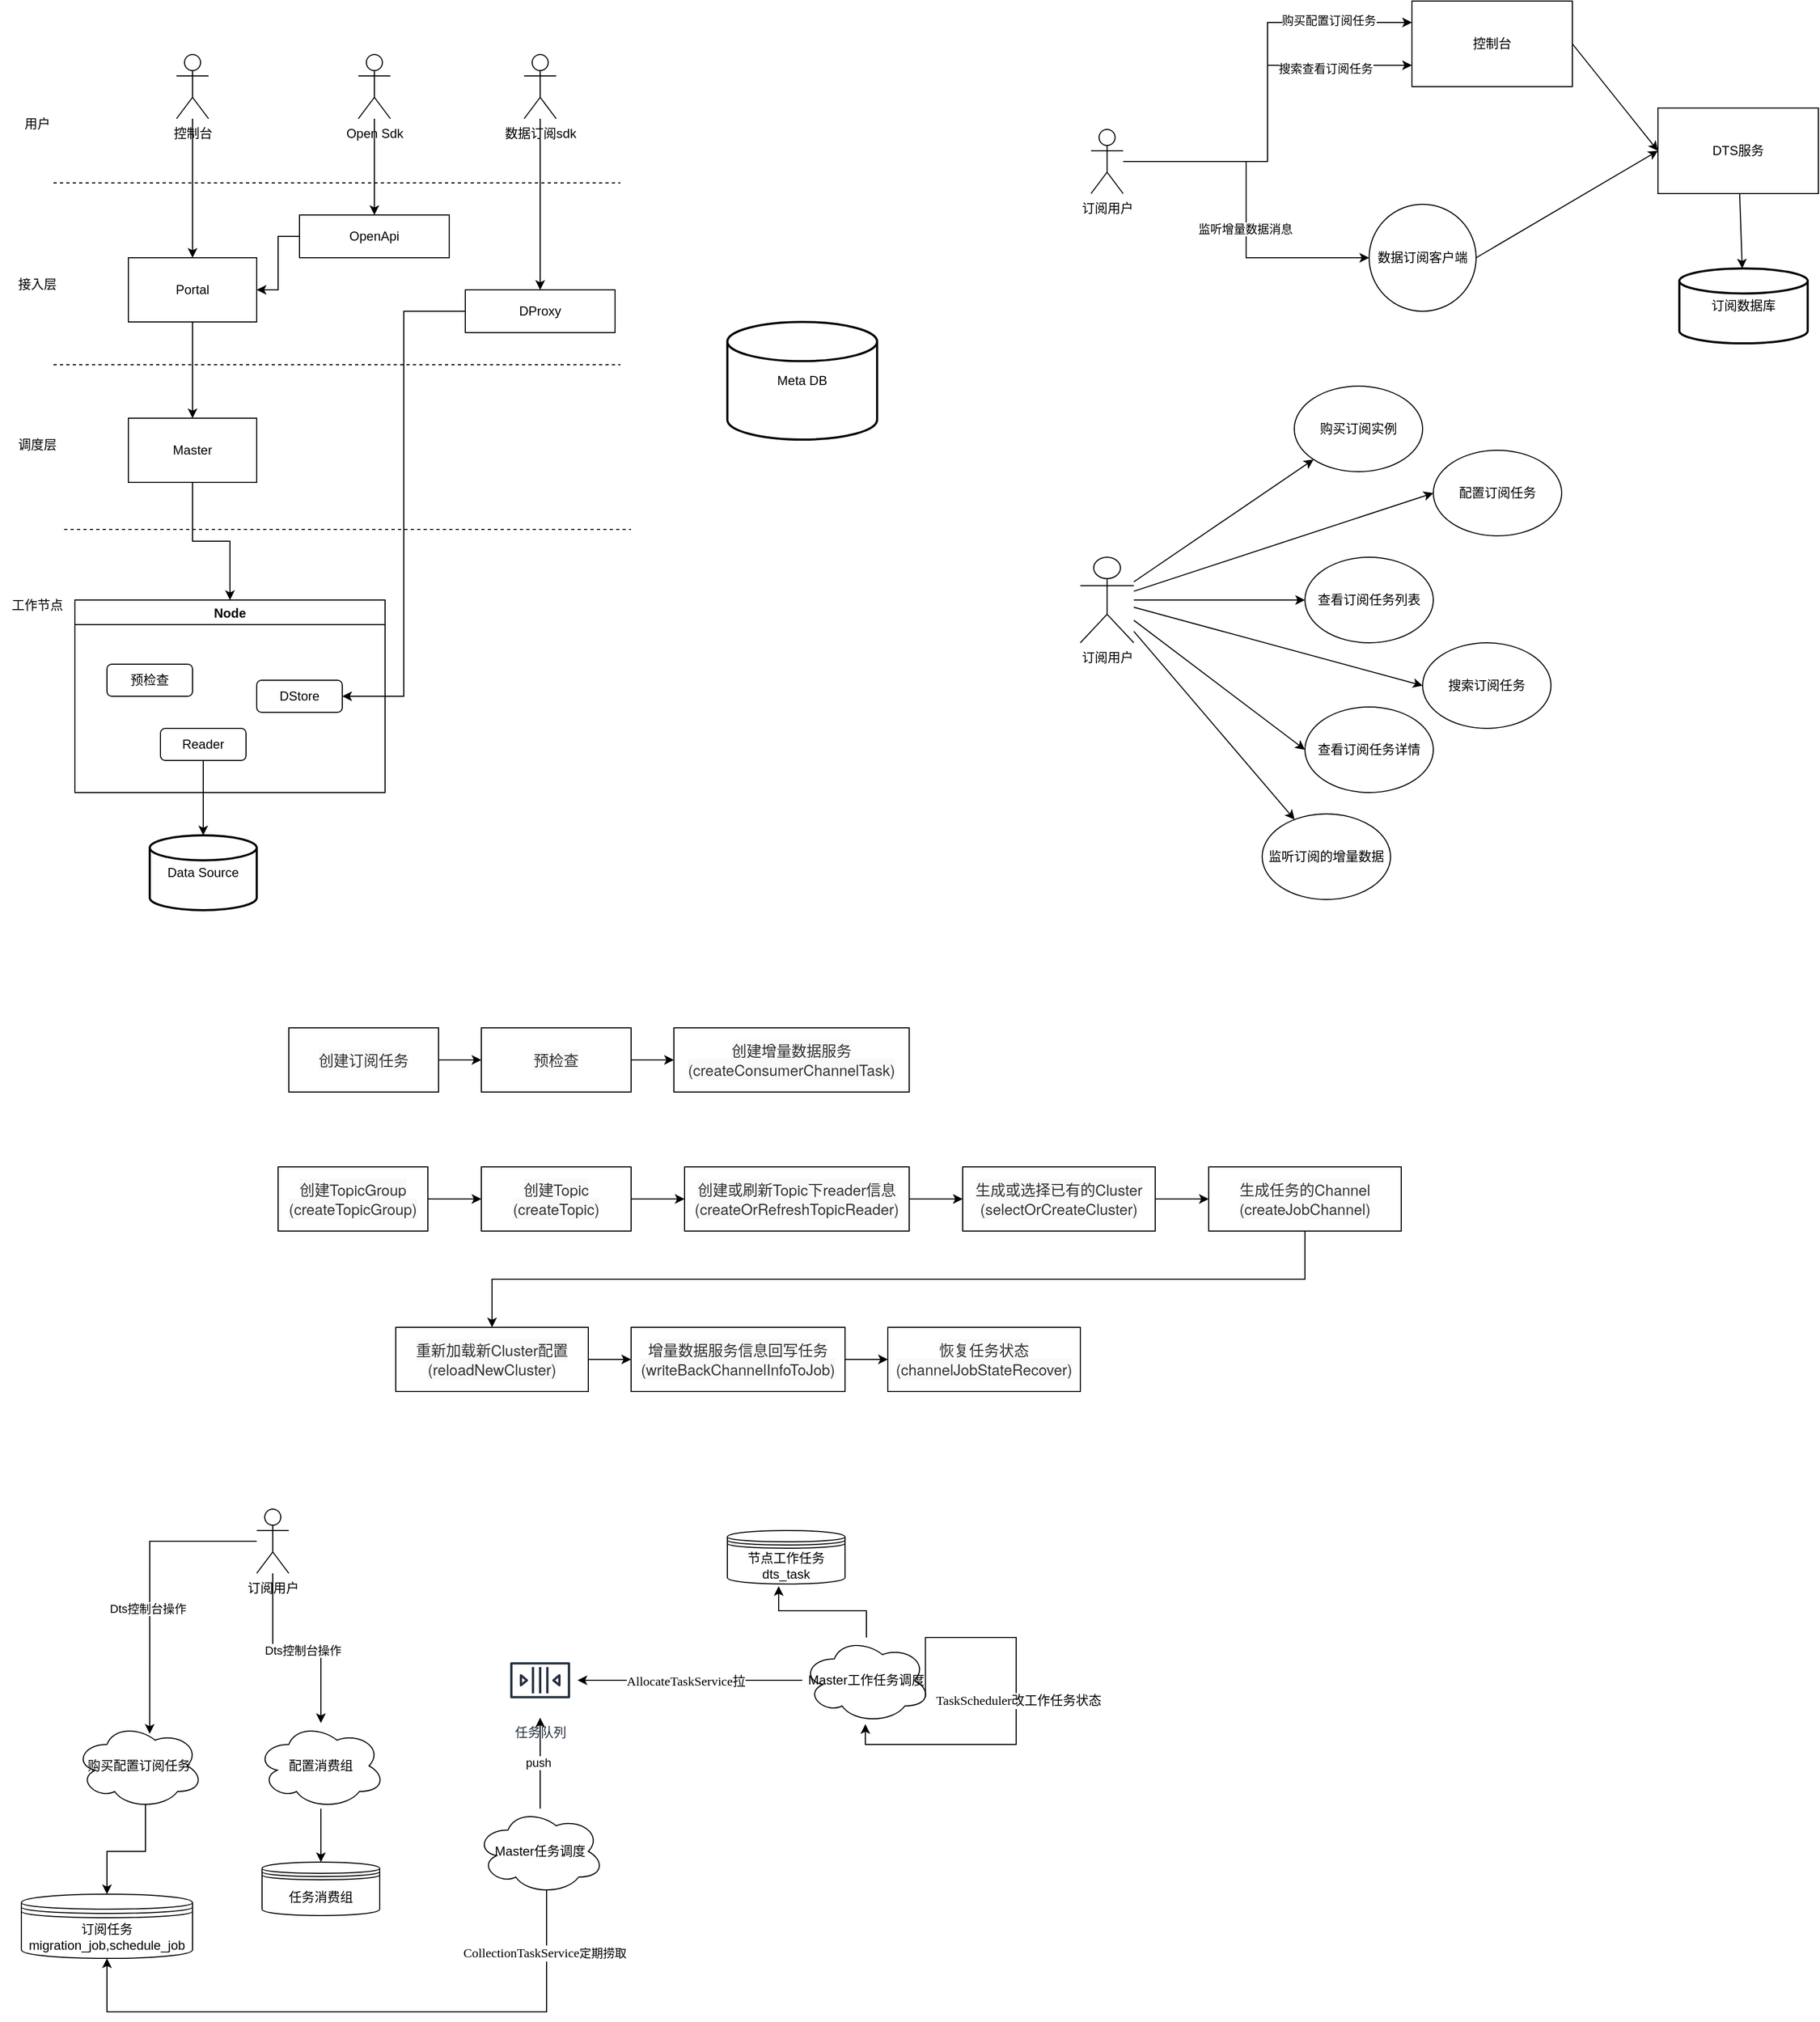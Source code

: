<mxfile version="14.4.7" type="github">
  <diagram id="LrhNRJhGLsuiSvbLeXJM" name="Page-1">
    <mxGraphModel dx="1426" dy="769" grid="1" gridSize="10" guides="1" tooltips="1" connect="1" arrows="1" fold="1" page="1" pageScale="1" pageWidth="2000" pageHeight="2500" math="0" shadow="0">
      <root>
        <mxCell id="0" />
        <mxCell id="1" parent="0" />
        <mxCell id="5LjGhmarWJCnvKHFiit6-1" value="" style="endArrow=none;dashed=1;html=1;" parent="1" edge="1">
          <mxGeometry width="50" height="50" relative="1" as="geometry">
            <mxPoint x="110" y="260" as="sourcePoint" />
            <mxPoint x="640" y="260" as="targetPoint" />
          </mxGeometry>
        </mxCell>
        <mxCell id="5LjGhmarWJCnvKHFiit6-2" value="" style="endArrow=none;dashed=1;html=1;" parent="1" edge="1">
          <mxGeometry width="50" height="50" relative="1" as="geometry">
            <mxPoint x="110" y="430" as="sourcePoint" />
            <mxPoint x="640" y="430" as="targetPoint" />
          </mxGeometry>
        </mxCell>
        <mxCell id="5LjGhmarWJCnvKHFiit6-34" style="edgeStyle=orthogonalEdgeStyle;rounded=0;orthogonalLoop=1;jettySize=auto;html=1;exitX=0.5;exitY=1;exitDx=0;exitDy=0;" parent="1" source="5LjGhmarWJCnvKHFiit6-4" target="5LjGhmarWJCnvKHFiit6-32" edge="1">
          <mxGeometry relative="1" as="geometry" />
        </mxCell>
        <mxCell id="5LjGhmarWJCnvKHFiit6-4" value="Portal" style="rounded=0;whiteSpace=wrap;html=1;" parent="1" vertex="1">
          <mxGeometry x="180" y="330" width="120" height="60" as="geometry" />
        </mxCell>
        <mxCell id="5LjGhmarWJCnvKHFiit6-14" style="edgeStyle=orthogonalEdgeStyle;rounded=0;orthogonalLoop=1;jettySize=auto;html=1;entryX=1;entryY=0.5;entryDx=0;entryDy=0;" parent="1" source="5LjGhmarWJCnvKHFiit6-5" target="5LjGhmarWJCnvKHFiit6-4" edge="1">
          <mxGeometry relative="1" as="geometry" />
        </mxCell>
        <mxCell id="5LjGhmarWJCnvKHFiit6-5" value="OpenApi" style="rounded=0;whiteSpace=wrap;html=1;" parent="1" vertex="1">
          <mxGeometry x="340" y="290" width="140" height="40" as="geometry" />
        </mxCell>
        <mxCell id="5LjGhmarWJCnvKHFiit6-8" value="" style="edgeStyle=orthogonalEdgeStyle;rounded=0;orthogonalLoop=1;jettySize=auto;html=1;" parent="1" source="5LjGhmarWJCnvKHFiit6-7" target="5LjGhmarWJCnvKHFiit6-5" edge="1">
          <mxGeometry relative="1" as="geometry" />
        </mxCell>
        <mxCell id="5LjGhmarWJCnvKHFiit6-7" value="Open Sdk" style="shape=umlActor;verticalLabelPosition=bottom;verticalAlign=top;html=1;outlineConnect=0;" parent="1" vertex="1">
          <mxGeometry x="395" y="140" width="30" height="60" as="geometry" />
        </mxCell>
        <mxCell id="5LjGhmarWJCnvKHFiit6-10" style="edgeStyle=orthogonalEdgeStyle;rounded=0;orthogonalLoop=1;jettySize=auto;html=1;" parent="1" source="5LjGhmarWJCnvKHFiit6-9" target="5LjGhmarWJCnvKHFiit6-4" edge="1">
          <mxGeometry relative="1" as="geometry" />
        </mxCell>
        <mxCell id="5LjGhmarWJCnvKHFiit6-9" value="控制台" style="shape=umlActor;verticalLabelPosition=bottom;verticalAlign=top;html=1;outlineConnect=0;" parent="1" vertex="1">
          <mxGeometry x="225" y="140" width="30" height="60" as="geometry" />
        </mxCell>
        <mxCell id="5LjGhmarWJCnvKHFiit6-15" value="用户" style="text;html=1;strokeColor=none;fillColor=none;align=center;verticalAlign=middle;whiteSpace=wrap;rounded=0;" parent="1" vertex="1">
          <mxGeometry x="60" y="180" width="70" height="50" as="geometry" />
        </mxCell>
        <mxCell id="5LjGhmarWJCnvKHFiit6-16" value="接入层" style="text;html=1;strokeColor=none;fillColor=none;align=center;verticalAlign=middle;whiteSpace=wrap;rounded=0;" parent="1" vertex="1">
          <mxGeometry x="60" y="330" width="70" height="50" as="geometry" />
        </mxCell>
        <mxCell id="5LjGhmarWJCnvKHFiit6-17" value="" style="endArrow=none;dashed=1;html=1;" parent="1" edge="1">
          <mxGeometry width="50" height="50" relative="1" as="geometry">
            <mxPoint x="120" y="584" as="sourcePoint" />
            <mxPoint x="650" y="584" as="targetPoint" />
          </mxGeometry>
        </mxCell>
        <mxCell id="5LjGhmarWJCnvKHFiit6-23" value="调度层" style="text;html=1;strokeColor=none;fillColor=none;align=center;verticalAlign=middle;whiteSpace=wrap;rounded=0;" parent="1" vertex="1">
          <mxGeometry x="60" y="480" width="70" height="50" as="geometry" />
        </mxCell>
        <mxCell id="5LjGhmarWJCnvKHFiit6-25" value="工作节点" style="text;html=1;strokeColor=none;fillColor=none;align=center;verticalAlign=middle;whiteSpace=wrap;rounded=0;" parent="1" vertex="1">
          <mxGeometry x="60" y="630" width="70" height="50" as="geometry" />
        </mxCell>
        <mxCell id="5LjGhmarWJCnvKHFiit6-30" style="edgeStyle=orthogonalEdgeStyle;rounded=0;orthogonalLoop=1;jettySize=auto;html=1;entryX=0.5;entryY=0;entryDx=0;entryDy=0;" parent="1" source="5LjGhmarWJCnvKHFiit6-27" target="5LjGhmarWJCnvKHFiit6-29" edge="1">
          <mxGeometry relative="1" as="geometry" />
        </mxCell>
        <mxCell id="5LjGhmarWJCnvKHFiit6-27" value="数据订阅sdk" style="shape=umlActor;verticalLabelPosition=bottom;verticalAlign=top;html=1;outlineConnect=0;" parent="1" vertex="1">
          <mxGeometry x="550" y="140" width="30" height="60" as="geometry" />
        </mxCell>
        <mxCell id="5LjGhmarWJCnvKHFiit6-43" style="edgeStyle=orthogonalEdgeStyle;rounded=0;orthogonalLoop=1;jettySize=auto;html=1;entryX=1;entryY=0.5;entryDx=0;entryDy=0;" parent="1" source="5LjGhmarWJCnvKHFiit6-29" target="5LjGhmarWJCnvKHFiit6-42" edge="1">
          <mxGeometry relative="1" as="geometry" />
        </mxCell>
        <mxCell id="5LjGhmarWJCnvKHFiit6-29" value="DProxy" style="rounded=0;whiteSpace=wrap;html=1;" parent="1" vertex="1">
          <mxGeometry x="495" y="360" width="140" height="40" as="geometry" />
        </mxCell>
        <mxCell id="5LjGhmarWJCnvKHFiit6-35" style="edgeStyle=orthogonalEdgeStyle;rounded=0;orthogonalLoop=1;jettySize=auto;html=1;exitX=0.5;exitY=1;exitDx=0;exitDy=0;entryX=0.5;entryY=0;entryDx=0;entryDy=0;" parent="1" source="5LjGhmarWJCnvKHFiit6-32" target="5LjGhmarWJCnvKHFiit6-36" edge="1">
          <mxGeometry relative="1" as="geometry">
            <mxPoint x="277.5" y="640" as="targetPoint" />
          </mxGeometry>
        </mxCell>
        <mxCell id="5LjGhmarWJCnvKHFiit6-32" value="Master" style="rounded=0;whiteSpace=wrap;html=1;" parent="1" vertex="1">
          <mxGeometry x="180" y="480" width="120" height="60" as="geometry" />
        </mxCell>
        <mxCell id="5LjGhmarWJCnvKHFiit6-36" value="Node" style="swimlane;" parent="1" vertex="1">
          <mxGeometry x="130" y="650" width="290" height="180" as="geometry" />
        </mxCell>
        <mxCell id="5LjGhmarWJCnvKHFiit6-37" value="预检查" style="rounded=1;whiteSpace=wrap;html=1;" parent="5LjGhmarWJCnvKHFiit6-36" vertex="1">
          <mxGeometry x="30" y="60" width="80" height="30" as="geometry" />
        </mxCell>
        <mxCell id="5LjGhmarWJCnvKHFiit6-39" value="Reader" style="rounded=1;whiteSpace=wrap;html=1;" parent="5LjGhmarWJCnvKHFiit6-36" vertex="1">
          <mxGeometry x="80" y="120" width="80" height="30" as="geometry" />
        </mxCell>
        <mxCell id="5LjGhmarWJCnvKHFiit6-42" value="DStore" style="rounded=1;whiteSpace=wrap;html=1;" parent="5LjGhmarWJCnvKHFiit6-36" vertex="1">
          <mxGeometry x="170" y="75" width="80" height="30" as="geometry" />
        </mxCell>
        <mxCell id="5LjGhmarWJCnvKHFiit6-40" value="Data Source" style="strokeWidth=2;html=1;shape=mxgraph.flowchart.database;whiteSpace=wrap;" parent="1" vertex="1">
          <mxGeometry x="200" y="870" width="100" height="70" as="geometry" />
        </mxCell>
        <mxCell id="5LjGhmarWJCnvKHFiit6-41" style="edgeStyle=orthogonalEdgeStyle;rounded=0;orthogonalLoop=1;jettySize=auto;html=1;" parent="1" source="5LjGhmarWJCnvKHFiit6-39" target="5LjGhmarWJCnvKHFiit6-40" edge="1">
          <mxGeometry relative="1" as="geometry" />
        </mxCell>
        <mxCell id="5LjGhmarWJCnvKHFiit6-44" value="Meta DB" style="strokeWidth=2;html=1;shape=mxgraph.flowchart.database;whiteSpace=wrap;" parent="1" vertex="1">
          <mxGeometry x="740" y="390" width="140" height="110" as="geometry" />
        </mxCell>
        <mxCell id="5LjGhmarWJCnvKHFiit6-47" value="" style="edgeStyle=orthogonalEdgeStyle;rounded=0;orthogonalLoop=1;jettySize=auto;html=1;entryX=0;entryY=0.75;entryDx=0;entryDy=0;" parent="1" source="5LjGhmarWJCnvKHFiit6-45" target="5LjGhmarWJCnvKHFiit6-46" edge="1">
          <mxGeometry relative="1" as="geometry" />
        </mxCell>
        <mxCell id="5LjGhmarWJCnvKHFiit6-53" value="搜索查看订阅任务" style="edgeLabel;html=1;align=center;verticalAlign=middle;resizable=0;points=[];" parent="5LjGhmarWJCnvKHFiit6-47" vertex="1" connectable="0">
          <mxGeometry x="0.551" y="-3" relative="1" as="geometry">
            <mxPoint as="offset" />
          </mxGeometry>
        </mxCell>
        <mxCell id="5LjGhmarWJCnvKHFiit6-51" style="edgeStyle=orthogonalEdgeStyle;rounded=0;orthogonalLoop=1;jettySize=auto;html=1;entryX=0;entryY=0.25;entryDx=0;entryDy=0;" parent="1" source="5LjGhmarWJCnvKHFiit6-45" target="5LjGhmarWJCnvKHFiit6-46" edge="1">
          <mxGeometry relative="1" as="geometry" />
        </mxCell>
        <mxCell id="5LjGhmarWJCnvKHFiit6-52" value="购买配置订阅任务" style="edgeLabel;html=1;align=center;verticalAlign=middle;resizable=0;points=[];" parent="5LjGhmarWJCnvKHFiit6-51" vertex="1" connectable="0">
          <mxGeometry x="0.608" y="2" relative="1" as="geometry">
            <mxPoint as="offset" />
          </mxGeometry>
        </mxCell>
        <mxCell id="5LjGhmarWJCnvKHFiit6-55" style="edgeStyle=orthogonalEdgeStyle;rounded=0;orthogonalLoop=1;jettySize=auto;html=1;entryX=0;entryY=0.5;entryDx=0;entryDy=0;" parent="1" source="5LjGhmarWJCnvKHFiit6-45" target="5LjGhmarWJCnvKHFiit6-54" edge="1">
          <mxGeometry relative="1" as="geometry" />
        </mxCell>
        <mxCell id="5LjGhmarWJCnvKHFiit6-56" value="监听增量数据消息" style="edgeLabel;html=1;align=center;verticalAlign=middle;resizable=0;points=[];" parent="5LjGhmarWJCnvKHFiit6-55" vertex="1" connectable="0">
          <mxGeometry x="0.113" y="-1" relative="1" as="geometry">
            <mxPoint as="offset" />
          </mxGeometry>
        </mxCell>
        <mxCell id="5LjGhmarWJCnvKHFiit6-45" value="订阅用户" style="shape=umlActor;verticalLabelPosition=bottom;verticalAlign=top;html=1;outlineConnect=0;" parent="1" vertex="1">
          <mxGeometry x="1080" y="210" width="30" height="60" as="geometry" />
        </mxCell>
        <mxCell id="5LjGhmarWJCnvKHFiit6-73" style="edgeStyle=none;rounded=0;orthogonalLoop=1;jettySize=auto;html=1;exitX=1;exitY=0.5;exitDx=0;exitDy=0;entryX=0;entryY=0.5;entryDx=0;entryDy=0;" parent="1" source="5LjGhmarWJCnvKHFiit6-46" target="5LjGhmarWJCnvKHFiit6-72" edge="1">
          <mxGeometry relative="1" as="geometry" />
        </mxCell>
        <mxCell id="5LjGhmarWJCnvKHFiit6-46" value="控制台" style="rounded=0;whiteSpace=wrap;html=1;" parent="1" vertex="1">
          <mxGeometry x="1380" y="90" width="150" height="80" as="geometry" />
        </mxCell>
        <mxCell id="5LjGhmarWJCnvKHFiit6-75" style="edgeStyle=none;rounded=0;orthogonalLoop=1;jettySize=auto;html=1;exitX=1;exitY=0.5;exitDx=0;exitDy=0;entryX=0;entryY=0.5;entryDx=0;entryDy=0;" parent="1" source="5LjGhmarWJCnvKHFiit6-54" target="5LjGhmarWJCnvKHFiit6-72" edge="1">
          <mxGeometry relative="1" as="geometry" />
        </mxCell>
        <mxCell id="5LjGhmarWJCnvKHFiit6-54" value="数据订阅客户端" style="ellipse;whiteSpace=wrap;html=1;aspect=fixed;" parent="1" vertex="1">
          <mxGeometry x="1340" y="280" width="100" height="100" as="geometry" />
        </mxCell>
        <mxCell id="5LjGhmarWJCnvKHFiit6-57" value="购买订阅实例" style="ellipse;whiteSpace=wrap;html=1;" parent="1" vertex="1">
          <mxGeometry x="1270" y="450" width="120" height="80" as="geometry" />
        </mxCell>
        <mxCell id="5LjGhmarWJCnvKHFiit6-59" style="rounded=0;orthogonalLoop=1;jettySize=auto;html=1;" parent="1" source="5LjGhmarWJCnvKHFiit6-58" target="5LjGhmarWJCnvKHFiit6-57" edge="1">
          <mxGeometry relative="1" as="geometry" />
        </mxCell>
        <mxCell id="5LjGhmarWJCnvKHFiit6-61" style="edgeStyle=none;rounded=0;orthogonalLoop=1;jettySize=auto;html=1;entryX=0;entryY=0.5;entryDx=0;entryDy=0;" parent="1" source="5LjGhmarWJCnvKHFiit6-58" target="5LjGhmarWJCnvKHFiit6-60" edge="1">
          <mxGeometry relative="1" as="geometry" />
        </mxCell>
        <mxCell id="5LjGhmarWJCnvKHFiit6-63" style="edgeStyle=none;rounded=0;orthogonalLoop=1;jettySize=auto;html=1;entryX=0;entryY=0.5;entryDx=0;entryDy=0;" parent="1" source="5LjGhmarWJCnvKHFiit6-58" target="5LjGhmarWJCnvKHFiit6-62" edge="1">
          <mxGeometry relative="1" as="geometry" />
        </mxCell>
        <mxCell id="5LjGhmarWJCnvKHFiit6-65" style="edgeStyle=none;rounded=0;orthogonalLoop=1;jettySize=auto;html=1;entryX=0;entryY=0.5;entryDx=0;entryDy=0;" parent="1" source="5LjGhmarWJCnvKHFiit6-58" target="5LjGhmarWJCnvKHFiit6-64" edge="1">
          <mxGeometry relative="1" as="geometry" />
        </mxCell>
        <mxCell id="5LjGhmarWJCnvKHFiit6-67" style="edgeStyle=none;rounded=0;orthogonalLoop=1;jettySize=auto;html=1;entryX=0;entryY=0.5;entryDx=0;entryDy=0;" parent="1" source="5LjGhmarWJCnvKHFiit6-58" target="5LjGhmarWJCnvKHFiit6-66" edge="1">
          <mxGeometry relative="1" as="geometry" />
        </mxCell>
        <mxCell id="5LjGhmarWJCnvKHFiit6-70" style="edgeStyle=none;rounded=0;orthogonalLoop=1;jettySize=auto;html=1;" parent="1" source="5LjGhmarWJCnvKHFiit6-58" target="5LjGhmarWJCnvKHFiit6-68" edge="1">
          <mxGeometry relative="1" as="geometry" />
        </mxCell>
        <mxCell id="5LjGhmarWJCnvKHFiit6-58" value="订阅用户" style="shape=umlActor;verticalLabelPosition=bottom;verticalAlign=top;html=1;outlineConnect=0;" parent="1" vertex="1">
          <mxGeometry x="1070" y="610" width="50" height="80" as="geometry" />
        </mxCell>
        <mxCell id="5LjGhmarWJCnvKHFiit6-60" value="配置订阅任务" style="ellipse;whiteSpace=wrap;html=1;" parent="1" vertex="1">
          <mxGeometry x="1400" y="510" width="120" height="80" as="geometry" />
        </mxCell>
        <mxCell id="5LjGhmarWJCnvKHFiit6-62" value="查看订阅任务列表" style="ellipse;whiteSpace=wrap;html=1;" parent="1" vertex="1">
          <mxGeometry x="1280" y="610" width="120" height="80" as="geometry" />
        </mxCell>
        <mxCell id="5LjGhmarWJCnvKHFiit6-64" value="搜索订阅任务" style="ellipse;whiteSpace=wrap;html=1;" parent="1" vertex="1">
          <mxGeometry x="1390" y="690" width="120" height="80" as="geometry" />
        </mxCell>
        <mxCell id="5LjGhmarWJCnvKHFiit6-66" value="查看订阅任务详情" style="ellipse;whiteSpace=wrap;html=1;" parent="1" vertex="1">
          <mxGeometry x="1280" y="750" width="120" height="80" as="geometry" />
        </mxCell>
        <mxCell id="5LjGhmarWJCnvKHFiit6-68" value="监听订阅的增量数据" style="ellipse;whiteSpace=wrap;html=1;" parent="1" vertex="1">
          <mxGeometry x="1240" y="850" width="120" height="80" as="geometry" />
        </mxCell>
        <mxCell id="5LjGhmarWJCnvKHFiit6-76" style="edgeStyle=none;rounded=0;orthogonalLoop=1;jettySize=auto;html=1;" parent="1" source="5LjGhmarWJCnvKHFiit6-72" target="5LjGhmarWJCnvKHFiit6-74" edge="1">
          <mxGeometry relative="1" as="geometry" />
        </mxCell>
        <mxCell id="5LjGhmarWJCnvKHFiit6-72" value="DTS服务" style="rounded=0;whiteSpace=wrap;html=1;" parent="1" vertex="1">
          <mxGeometry x="1610" y="190" width="150" height="80" as="geometry" />
        </mxCell>
        <mxCell id="5LjGhmarWJCnvKHFiit6-74" value="订阅数据库" style="strokeWidth=2;html=1;shape=mxgraph.flowchart.database;whiteSpace=wrap;" parent="1" vertex="1">
          <mxGeometry x="1630" y="340" width="120" height="70" as="geometry" />
        </mxCell>
        <mxCell id="1AW58vUxaduGNzrUOGj8-3" style="edgeStyle=orthogonalEdgeStyle;rounded=0;orthogonalLoop=1;jettySize=auto;html=1;exitX=1;exitY=0.5;exitDx=0;exitDy=0;" edge="1" parent="1" source="1AW58vUxaduGNzrUOGj8-1" target="1AW58vUxaduGNzrUOGj8-2">
          <mxGeometry relative="1" as="geometry" />
        </mxCell>
        <mxCell id="1AW58vUxaduGNzrUOGj8-1" value="&lt;span class=&quot;ng-binding&quot; style=&quot;box-sizing: border-box ; color: rgb(51 , 51 , 51) ; font-family: &amp;#34;helvetica neue&amp;#34; , &amp;#34;helvetica&amp;#34; , &amp;#34;arial&amp;#34; , sans-serif ; font-size: 14px ; background-color: rgb(249 , 249 , 249)&quot;&gt;创建TopicGroup&lt;/span&gt;&lt;span style=&quot;color: rgb(51 , 51 , 51) ; font-family: &amp;#34;helvetica neue&amp;#34; , &amp;#34;helvetica&amp;#34; , &amp;#34;arial&amp;#34; , sans-serif ; font-size: 14px ; background-color: rgb(249 , 249 , 249)&quot;&gt;&lt;/span&gt;&lt;br style=&quot;box-sizing: border-box ; color: rgb(51 , 51 , 51) ; font-family: &amp;#34;helvetica neue&amp;#34; , &amp;#34;helvetica&amp;#34; , &amp;#34;arial&amp;#34; , sans-serif ; font-size: 14px ; background-color: rgb(249 , 249 , 249)&quot;&gt;&lt;span class=&quot;ng-binding&quot; style=&quot;box-sizing: border-box ; color: rgb(51 , 51 , 51) ; font-family: &amp;#34;helvetica neue&amp;#34; , &amp;#34;helvetica&amp;#34; , &amp;#34;arial&amp;#34; , sans-serif ; font-size: 14px ; background-color: rgb(249 , 249 , 249)&quot;&gt;(createTopicGroup)&lt;/span&gt;" style="rounded=0;whiteSpace=wrap;html=1;" vertex="1" parent="1">
          <mxGeometry x="320" y="1180" width="140" height="60" as="geometry" />
        </mxCell>
        <mxCell id="1AW58vUxaduGNzrUOGj8-5" style="edgeStyle=orthogonalEdgeStyle;rounded=0;orthogonalLoop=1;jettySize=auto;html=1;exitX=1;exitY=0.5;exitDx=0;exitDy=0;entryX=0;entryY=0.5;entryDx=0;entryDy=0;" edge="1" parent="1" source="1AW58vUxaduGNzrUOGj8-2" target="1AW58vUxaduGNzrUOGj8-4">
          <mxGeometry relative="1" as="geometry" />
        </mxCell>
        <mxCell id="1AW58vUxaduGNzrUOGj8-2" value="&lt;span class=&quot;ng-binding&quot; style=&quot;box-sizing: border-box ; color: rgb(51 , 51 , 51) ; font-family: &amp;#34;helvetica neue&amp;#34; , &amp;#34;helvetica&amp;#34; , &amp;#34;arial&amp;#34; , sans-serif ; font-size: 14px ; background-color: rgb(249 , 249 , 249)&quot;&gt;创建Topic&lt;/span&gt;&lt;span style=&quot;color: rgb(51 , 51 , 51) ; font-family: &amp;#34;helvetica neue&amp;#34; , &amp;#34;helvetica&amp;#34; , &amp;#34;arial&amp;#34; , sans-serif ; font-size: 14px ; background-color: rgb(249 , 249 , 249)&quot;&gt;&lt;/span&gt;&lt;br style=&quot;box-sizing: border-box ; color: rgb(51 , 51 , 51) ; font-family: &amp;#34;helvetica neue&amp;#34; , &amp;#34;helvetica&amp;#34; , &amp;#34;arial&amp;#34; , sans-serif ; font-size: 14px ; background-color: rgb(249 , 249 , 249)&quot;&gt;&lt;span class=&quot;ng-binding&quot; style=&quot;box-sizing: border-box ; color: rgb(51 , 51 , 51) ; font-family: &amp;#34;helvetica neue&amp;#34; , &amp;#34;helvetica&amp;#34; , &amp;#34;arial&amp;#34; , sans-serif ; font-size: 14px ; background-color: rgb(249 , 249 , 249)&quot;&gt;(createTopic)&lt;/span&gt;" style="rounded=0;whiteSpace=wrap;html=1;" vertex="1" parent="1">
          <mxGeometry x="510" y="1180" width="140" height="60" as="geometry" />
        </mxCell>
        <mxCell id="1AW58vUxaduGNzrUOGj8-7" style="edgeStyle=orthogonalEdgeStyle;rounded=0;orthogonalLoop=1;jettySize=auto;html=1;exitX=1;exitY=0.5;exitDx=0;exitDy=0;" edge="1" parent="1" source="1AW58vUxaduGNzrUOGj8-4" target="1AW58vUxaduGNzrUOGj8-6">
          <mxGeometry relative="1" as="geometry" />
        </mxCell>
        <mxCell id="1AW58vUxaduGNzrUOGj8-4" value="&lt;span class=&quot;ng-binding&quot; style=&quot;box-sizing: border-box ; color: rgb(51 , 51 , 51) ; font-family: &amp;#34;helvetica neue&amp;#34; , &amp;#34;helvetica&amp;#34; , &amp;#34;arial&amp;#34; , sans-serif ; font-size: 14px ; background-color: rgb(249 , 249 , 249)&quot;&gt;创建或刷新Topic下reader信息&lt;/span&gt;&lt;span style=&quot;color: rgb(51 , 51 , 51) ; font-family: &amp;#34;helvetica neue&amp;#34; , &amp;#34;helvetica&amp;#34; , &amp;#34;arial&amp;#34; , sans-serif ; font-size: 14px ; background-color: rgb(249 , 249 , 249)&quot;&gt;&lt;/span&gt;&lt;br style=&quot;box-sizing: border-box ; color: rgb(51 , 51 , 51) ; font-family: &amp;#34;helvetica neue&amp;#34; , &amp;#34;helvetica&amp;#34; , &amp;#34;arial&amp;#34; , sans-serif ; font-size: 14px ; background-color: rgb(249 , 249 , 249)&quot;&gt;&lt;span class=&quot;ng-binding&quot; style=&quot;box-sizing: border-box ; color: rgb(51 , 51 , 51) ; font-family: &amp;#34;helvetica neue&amp;#34; , &amp;#34;helvetica&amp;#34; , &amp;#34;arial&amp;#34; , sans-serif ; font-size: 14px ; background-color: rgb(249 , 249 , 249)&quot;&gt;(createOrRefreshTopicReader)&lt;/span&gt;" style="rounded=0;whiteSpace=wrap;html=1;" vertex="1" parent="1">
          <mxGeometry x="700" y="1180" width="210" height="60" as="geometry" />
        </mxCell>
        <mxCell id="1AW58vUxaduGNzrUOGj8-9" style="edgeStyle=orthogonalEdgeStyle;rounded=0;orthogonalLoop=1;jettySize=auto;html=1;exitX=1;exitY=0.5;exitDx=0;exitDy=0;" edge="1" parent="1" source="1AW58vUxaduGNzrUOGj8-6" target="1AW58vUxaduGNzrUOGj8-8">
          <mxGeometry relative="1" as="geometry" />
        </mxCell>
        <mxCell id="1AW58vUxaduGNzrUOGj8-6" value="&lt;span class=&quot;ng-binding&quot; style=&quot;box-sizing: border-box ; color: rgb(51 , 51 , 51) ; font-family: &amp;#34;helvetica neue&amp;#34; , &amp;#34;helvetica&amp;#34; , &amp;#34;arial&amp;#34; , sans-serif ; font-size: 14px ; background-color: rgb(249 , 249 , 249)&quot;&gt;生成或选择已有的Cluster&lt;/span&gt;&lt;span style=&quot;color: rgb(51 , 51 , 51) ; font-family: &amp;#34;helvetica neue&amp;#34; , &amp;#34;helvetica&amp;#34; , &amp;#34;arial&amp;#34; , sans-serif ; font-size: 14px ; background-color: rgb(249 , 249 , 249)&quot;&gt;&lt;/span&gt;&lt;br style=&quot;box-sizing: border-box ; color: rgb(51 , 51 , 51) ; font-family: &amp;#34;helvetica neue&amp;#34; , &amp;#34;helvetica&amp;#34; , &amp;#34;arial&amp;#34; , sans-serif ; font-size: 14px ; background-color: rgb(249 , 249 , 249)&quot;&gt;&lt;span class=&quot;ng-binding&quot; style=&quot;box-sizing: border-box ; color: rgb(51 , 51 , 51) ; font-family: &amp;#34;helvetica neue&amp;#34; , &amp;#34;helvetica&amp;#34; , &amp;#34;arial&amp;#34; , sans-serif ; font-size: 14px ; background-color: rgb(249 , 249 , 249)&quot;&gt;(selectOrCreateCluster)&lt;/span&gt;" style="rounded=0;whiteSpace=wrap;html=1;" vertex="1" parent="1">
          <mxGeometry x="960" y="1180" width="180" height="60" as="geometry" />
        </mxCell>
        <mxCell id="1AW58vUxaduGNzrUOGj8-11" style="edgeStyle=orthogonalEdgeStyle;rounded=0;orthogonalLoop=1;jettySize=auto;html=1;exitX=0.5;exitY=1;exitDx=0;exitDy=0;" edge="1" parent="1" source="1AW58vUxaduGNzrUOGj8-8" target="1AW58vUxaduGNzrUOGj8-10">
          <mxGeometry relative="1" as="geometry" />
        </mxCell>
        <mxCell id="1AW58vUxaduGNzrUOGj8-8" value="&lt;span class=&quot;ng-binding&quot; style=&quot;box-sizing: border-box ; color: rgb(51 , 51 , 51) ; font-family: &amp;#34;helvetica neue&amp;#34; , &amp;#34;helvetica&amp;#34; , &amp;#34;arial&amp;#34; , sans-serif ; font-size: 14px ; background-color: rgb(249 , 249 , 249)&quot;&gt;生成任务的Channel&lt;/span&gt;&lt;span style=&quot;color: rgb(51 , 51 , 51) ; font-family: &amp;#34;helvetica neue&amp;#34; , &amp;#34;helvetica&amp;#34; , &amp;#34;arial&amp;#34; , sans-serif ; font-size: 14px ; background-color: rgb(249 , 249 , 249)&quot;&gt;&lt;/span&gt;&lt;br style=&quot;box-sizing: border-box ; color: rgb(51 , 51 , 51) ; font-family: &amp;#34;helvetica neue&amp;#34; , &amp;#34;helvetica&amp;#34; , &amp;#34;arial&amp;#34; , sans-serif ; font-size: 14px ; background-color: rgb(249 , 249 , 249)&quot;&gt;&lt;span class=&quot;ng-binding&quot; style=&quot;box-sizing: border-box ; color: rgb(51 , 51 , 51) ; font-family: &amp;#34;helvetica neue&amp;#34; , &amp;#34;helvetica&amp;#34; , &amp;#34;arial&amp;#34; , sans-serif ; font-size: 14px ; background-color: rgb(249 , 249 , 249)&quot;&gt;(createJobChannel)&lt;/span&gt;" style="rounded=0;whiteSpace=wrap;html=1;" vertex="1" parent="1">
          <mxGeometry x="1190" y="1180" width="180" height="60" as="geometry" />
        </mxCell>
        <mxCell id="1AW58vUxaduGNzrUOGj8-13" style="edgeStyle=orthogonalEdgeStyle;rounded=0;orthogonalLoop=1;jettySize=auto;html=1;exitX=1;exitY=0.5;exitDx=0;exitDy=0;" edge="1" parent="1" source="1AW58vUxaduGNzrUOGj8-10" target="1AW58vUxaduGNzrUOGj8-12">
          <mxGeometry relative="1" as="geometry" />
        </mxCell>
        <mxCell id="1AW58vUxaduGNzrUOGj8-10" value="&lt;span class=&quot;ng-binding&quot; style=&quot;box-sizing: border-box ; color: rgb(51 , 51 , 51) ; font-family: &amp;#34;helvetica neue&amp;#34; , &amp;#34;helvetica&amp;#34; , &amp;#34;arial&amp;#34; , sans-serif ; font-size: 14px ; background-color: rgb(249 , 249 , 249)&quot;&gt;重新加载新Cluster配置&lt;/span&gt;&lt;span style=&quot;color: rgb(51 , 51 , 51) ; font-family: &amp;#34;helvetica neue&amp;#34; , &amp;#34;helvetica&amp;#34; , &amp;#34;arial&amp;#34; , sans-serif ; font-size: 14px ; background-color: rgb(249 , 249 , 249)&quot;&gt;&lt;/span&gt;&lt;br style=&quot;box-sizing: border-box ; color: rgb(51 , 51 , 51) ; font-family: &amp;#34;helvetica neue&amp;#34; , &amp;#34;helvetica&amp;#34; , &amp;#34;arial&amp;#34; , sans-serif ; font-size: 14px ; background-color: rgb(249 , 249 , 249)&quot;&gt;&lt;span class=&quot;ng-binding&quot; style=&quot;box-sizing: border-box ; color: rgb(51 , 51 , 51) ; font-family: &amp;#34;helvetica neue&amp;#34; , &amp;#34;helvetica&amp;#34; , &amp;#34;arial&amp;#34; , sans-serif ; font-size: 14px ; background-color: rgb(249 , 249 , 249)&quot;&gt;(reloadNewCluster)&lt;/span&gt;" style="rounded=0;whiteSpace=wrap;html=1;" vertex="1" parent="1">
          <mxGeometry x="430" y="1330" width="180" height="60" as="geometry" />
        </mxCell>
        <mxCell id="1AW58vUxaduGNzrUOGj8-15" style="edgeStyle=orthogonalEdgeStyle;rounded=0;orthogonalLoop=1;jettySize=auto;html=1;exitX=1;exitY=0.5;exitDx=0;exitDy=0;" edge="1" parent="1" source="1AW58vUxaduGNzrUOGj8-12" target="1AW58vUxaduGNzrUOGj8-14">
          <mxGeometry relative="1" as="geometry" />
        </mxCell>
        <mxCell id="1AW58vUxaduGNzrUOGj8-12" value="&lt;span class=&quot;ng-binding&quot; style=&quot;box-sizing: border-box ; color: rgb(51 , 51 , 51) ; font-family: &amp;#34;helvetica neue&amp;#34; , &amp;#34;helvetica&amp;#34; , &amp;#34;arial&amp;#34; , sans-serif ; font-size: 14px ; background-color: rgb(249 , 249 , 249)&quot;&gt;增量数据服务信息回写任务&lt;/span&gt;&lt;span style=&quot;color: rgb(51 , 51 , 51) ; font-family: &amp;#34;helvetica neue&amp;#34; , &amp;#34;helvetica&amp;#34; , &amp;#34;arial&amp;#34; , sans-serif ; font-size: 14px ; background-color: rgb(249 , 249 , 249)&quot;&gt;&lt;/span&gt;&lt;br style=&quot;box-sizing: border-box ; color: rgb(51 , 51 , 51) ; font-family: &amp;#34;helvetica neue&amp;#34; , &amp;#34;helvetica&amp;#34; , &amp;#34;arial&amp;#34; , sans-serif ; font-size: 14px ; background-color: rgb(249 , 249 , 249)&quot;&gt;&lt;span class=&quot;ng-binding&quot; style=&quot;box-sizing: border-box ; color: rgb(51 , 51 , 51) ; font-family: &amp;#34;helvetica neue&amp;#34; , &amp;#34;helvetica&amp;#34; , &amp;#34;arial&amp;#34; , sans-serif ; font-size: 14px ; background-color: rgb(249 , 249 , 249)&quot;&gt;(writeBackChannelInfoToJob)&lt;/span&gt;" style="rounded=0;whiteSpace=wrap;html=1;" vertex="1" parent="1">
          <mxGeometry x="650" y="1330" width="200" height="60" as="geometry" />
        </mxCell>
        <mxCell id="1AW58vUxaduGNzrUOGj8-14" value="&lt;span class=&quot;ng-binding&quot; style=&quot;box-sizing: border-box ; color: rgb(51 , 51 , 51) ; font-family: &amp;#34;helvetica neue&amp;#34; , &amp;#34;helvetica&amp;#34; , &amp;#34;arial&amp;#34; , sans-serif ; font-size: 14px ; background-color: rgb(249 , 249 , 249)&quot;&gt;恢复任务状态&lt;/span&gt;&lt;span style=&quot;color: rgb(51 , 51 , 51) ; font-family: &amp;#34;helvetica neue&amp;#34; , &amp;#34;helvetica&amp;#34; , &amp;#34;arial&amp;#34; , sans-serif ; font-size: 14px ; background-color: rgb(249 , 249 , 249)&quot;&gt;&lt;/span&gt;&lt;br style=&quot;box-sizing: border-box ; color: rgb(51 , 51 , 51) ; font-family: &amp;#34;helvetica neue&amp;#34; , &amp;#34;helvetica&amp;#34; , &amp;#34;arial&amp;#34; , sans-serif ; font-size: 14px ; background-color: rgb(249 , 249 , 249)&quot;&gt;&lt;span class=&quot;ng-binding&quot; style=&quot;box-sizing: border-box ; color: rgb(51 , 51 , 51) ; font-family: &amp;#34;helvetica neue&amp;#34; , &amp;#34;helvetica&amp;#34; , &amp;#34;arial&amp;#34; , sans-serif ; font-size: 14px ; background-color: rgb(249 , 249 , 249)&quot;&gt;(channelJobStateRecover)&lt;/span&gt;" style="rounded=0;whiteSpace=wrap;html=1;" vertex="1" parent="1">
          <mxGeometry x="890" y="1330" width="180" height="60" as="geometry" />
        </mxCell>
        <mxCell id="1AW58vUxaduGNzrUOGj8-16" value="&lt;span style=&quot;color: rgb(51 , 51 , 51) ; font-family: &amp;#34;helvetica neue&amp;#34; , &amp;#34;helvetica&amp;#34; , &amp;#34;arial&amp;#34; , sans-serif ; font-size: 14px ; background-color: rgb(249 , 249 , 249)&quot;&gt;创建增量数据服务&lt;/span&gt;&lt;br style=&quot;box-sizing: border-box ; color: rgb(51 , 51 , 51) ; font-family: &amp;#34;helvetica neue&amp;#34; , &amp;#34;helvetica&amp;#34; , &amp;#34;arial&amp;#34; , sans-serif ; font-size: 14px ; background-color: rgb(249 , 249 , 249)&quot;&gt;&lt;span style=&quot;color: rgb(51 , 51 , 51) ; font-family: &amp;#34;helvetica neue&amp;#34; , &amp;#34;helvetica&amp;#34; , &amp;#34;arial&amp;#34; , sans-serif ; font-size: 14px ; background-color: rgb(249 , 249 , 249)&quot;&gt;(createConsumerChannelTask)&lt;/span&gt;" style="rounded=0;whiteSpace=wrap;html=1;" vertex="1" parent="1">
          <mxGeometry x="690" y="1050" width="220" height="60" as="geometry" />
        </mxCell>
        <mxCell id="1AW58vUxaduGNzrUOGj8-19" style="edgeStyle=orthogonalEdgeStyle;rounded=0;orthogonalLoop=1;jettySize=auto;html=1;exitX=1;exitY=0.5;exitDx=0;exitDy=0;" edge="1" parent="1" source="1AW58vUxaduGNzrUOGj8-17" target="1AW58vUxaduGNzrUOGj8-18">
          <mxGeometry relative="1" as="geometry" />
        </mxCell>
        <mxCell id="1AW58vUxaduGNzrUOGj8-17" value="&lt;font color=&quot;#333333&quot; face=&quot;helvetica neue, helvetica, arial, sans-serif&quot;&gt;&lt;span style=&quot;font-size: 14px ; background-color: rgb(249 , 249 , 249)&quot;&gt;创建订阅任务&lt;/span&gt;&lt;/font&gt;" style="rounded=0;whiteSpace=wrap;html=1;" vertex="1" parent="1">
          <mxGeometry x="330" y="1050" width="140" height="60" as="geometry" />
        </mxCell>
        <mxCell id="1AW58vUxaduGNzrUOGj8-20" style="edgeStyle=orthogonalEdgeStyle;rounded=0;orthogonalLoop=1;jettySize=auto;html=1;exitX=1;exitY=0.5;exitDx=0;exitDy=0;" edge="1" parent="1" source="1AW58vUxaduGNzrUOGj8-18" target="1AW58vUxaduGNzrUOGj8-16">
          <mxGeometry relative="1" as="geometry" />
        </mxCell>
        <mxCell id="1AW58vUxaduGNzrUOGj8-18" value="&lt;font color=&quot;#333333&quot; face=&quot;helvetica neue, helvetica, arial, sans-serif&quot;&gt;&lt;span style=&quot;font-size: 14px ; background-color: rgb(249 , 249 , 249)&quot;&gt;预检查&lt;/span&gt;&lt;/font&gt;" style="rounded=0;whiteSpace=wrap;html=1;" vertex="1" parent="1">
          <mxGeometry x="510" y="1050" width="140" height="60" as="geometry" />
        </mxCell>
        <mxCell id="1AW58vUxaduGNzrUOGj8-32" style="edgeStyle=orthogonalEdgeStyle;rounded=0;orthogonalLoop=1;jettySize=auto;html=1;" edge="1" parent="1" source="1AW58vUxaduGNzrUOGj8-21" target="1AW58vUxaduGNzrUOGj8-31">
          <mxGeometry relative="1" as="geometry" />
        </mxCell>
        <mxCell id="1AW58vUxaduGNzrUOGj8-35" value="Dts控制台操作" style="edgeLabel;html=1;align=center;verticalAlign=middle;resizable=0;points=[];" vertex="1" connectable="0" parent="1AW58vUxaduGNzrUOGj8-32">
          <mxGeometry x="0.058" y="-2" relative="1" as="geometry">
            <mxPoint as="offset" />
          </mxGeometry>
        </mxCell>
        <mxCell id="1AW58vUxaduGNzrUOGj8-33" style="edgeStyle=orthogonalEdgeStyle;rounded=0;orthogonalLoop=1;jettySize=auto;html=1;entryX=0.583;entryY=0.125;entryDx=0;entryDy=0;entryPerimeter=0;" edge="1" parent="1" source="1AW58vUxaduGNzrUOGj8-21" target="1AW58vUxaduGNzrUOGj8-22">
          <mxGeometry relative="1" as="geometry" />
        </mxCell>
        <mxCell id="1AW58vUxaduGNzrUOGj8-34" value="Dts控制台操作" style="edgeLabel;html=1;align=center;verticalAlign=middle;resizable=0;points=[];" vertex="1" connectable="0" parent="1AW58vUxaduGNzrUOGj8-33">
          <mxGeometry x="0.159" y="-2" relative="1" as="geometry">
            <mxPoint as="offset" />
          </mxGeometry>
        </mxCell>
        <mxCell id="1AW58vUxaduGNzrUOGj8-21" value="订阅用户" style="shape=umlActor;verticalLabelPosition=bottom;verticalAlign=top;html=1;outlineConnect=0;" vertex="1" parent="1">
          <mxGeometry x="300" y="1500" width="30" height="60" as="geometry" />
        </mxCell>
        <mxCell id="1AW58vUxaduGNzrUOGj8-26" style="edgeStyle=orthogonalEdgeStyle;rounded=0;orthogonalLoop=1;jettySize=auto;html=1;exitX=0.55;exitY=0.95;exitDx=0;exitDy=0;exitPerimeter=0;" edge="1" parent="1" source="1AW58vUxaduGNzrUOGj8-22" target="1AW58vUxaduGNzrUOGj8-25">
          <mxGeometry relative="1" as="geometry" />
        </mxCell>
        <mxCell id="1AW58vUxaduGNzrUOGj8-22" value="购买配置订阅任务" style="ellipse;shape=cloud;whiteSpace=wrap;html=1;" vertex="1" parent="1">
          <mxGeometry x="130" y="1700" width="120" height="80" as="geometry" />
        </mxCell>
        <mxCell id="1AW58vUxaduGNzrUOGj8-25" value="订阅任务&lt;br&gt;migration_job,schedule_job" style="shape=datastore;whiteSpace=wrap;html=1;" vertex="1" parent="1">
          <mxGeometry x="80" y="1860" width="160" height="60" as="geometry" />
        </mxCell>
        <mxCell id="1AW58vUxaduGNzrUOGj8-37" style="edgeStyle=orthogonalEdgeStyle;rounded=0;orthogonalLoop=1;jettySize=auto;html=1;entryX=0.5;entryY=0;entryDx=0;entryDy=0;" edge="1" parent="1" source="1AW58vUxaduGNzrUOGj8-31" target="1AW58vUxaduGNzrUOGj8-36">
          <mxGeometry relative="1" as="geometry" />
        </mxCell>
        <mxCell id="1AW58vUxaduGNzrUOGj8-31" value="配置消费组" style="ellipse;shape=cloud;whiteSpace=wrap;html=1;" vertex="1" parent="1">
          <mxGeometry x="300" y="1700" width="120" height="80" as="geometry" />
        </mxCell>
        <mxCell id="1AW58vUxaduGNzrUOGj8-36" value="任务消费组" style="shape=datastore;whiteSpace=wrap;html=1;" vertex="1" parent="1">
          <mxGeometry x="305" y="1830" width="110" height="50" as="geometry" />
        </mxCell>
        <mxCell id="1AW58vUxaduGNzrUOGj8-39" style="edgeStyle=orthogonalEdgeStyle;rounded=0;orthogonalLoop=1;jettySize=auto;html=1;exitX=0.55;exitY=0.95;exitDx=0;exitDy=0;exitPerimeter=0;entryX=0.5;entryY=1;entryDx=0;entryDy=0;" edge="1" parent="1" source="1AW58vUxaduGNzrUOGj8-38" target="1AW58vUxaduGNzrUOGj8-25">
          <mxGeometry relative="1" as="geometry">
            <Array as="points">
              <mxPoint x="571" y="1970" />
              <mxPoint x="160" y="1970" />
            </Array>
          </mxGeometry>
        </mxCell>
        <mxCell id="1AW58vUxaduGNzrUOGj8-40" value="&lt;span style=&quot;font-family: &amp;#34;menlo&amp;#34; ; font-size: 9pt&quot;&gt;CollectionTaskService&lt;/span&gt;定期捞取" style="edgeLabel;html=1;align=center;verticalAlign=middle;resizable=0;points=[];" vertex="1" connectable="0" parent="1AW58vUxaduGNzrUOGj8-39">
          <mxGeometry x="-0.796" y="-2" relative="1" as="geometry">
            <mxPoint as="offset" />
          </mxGeometry>
        </mxCell>
        <mxCell id="1AW58vUxaduGNzrUOGj8-47" style="edgeStyle=orthogonalEdgeStyle;rounded=0;orthogonalLoop=1;jettySize=auto;html=1;" edge="1" parent="1" source="1AW58vUxaduGNzrUOGj8-38" target="1AW58vUxaduGNzrUOGj8-42">
          <mxGeometry relative="1" as="geometry" />
        </mxCell>
        <mxCell id="1AW58vUxaduGNzrUOGj8-52" value="push" style="edgeLabel;html=1;align=center;verticalAlign=middle;resizable=0;points=[];" vertex="1" connectable="0" parent="1AW58vUxaduGNzrUOGj8-47">
          <mxGeometry x="0.022" y="2" relative="1" as="geometry">
            <mxPoint as="offset" />
          </mxGeometry>
        </mxCell>
        <mxCell id="1AW58vUxaduGNzrUOGj8-38" value="Master任务调度" style="ellipse;shape=cloud;whiteSpace=wrap;html=1;" vertex="1" parent="1">
          <mxGeometry x="505" y="1780" width="120" height="80" as="geometry" />
        </mxCell>
        <mxCell id="1AW58vUxaduGNzrUOGj8-42" value="任务队列" style="outlineConnect=0;fontColor=#232F3E;gradientColor=none;strokeColor=#232F3E;fillColor=#ffffff;dashed=0;verticalLabelPosition=bottom;verticalAlign=top;align=center;html=1;fontSize=12;fontStyle=0;aspect=fixed;shape=mxgraph.aws4.resourceIcon;resIcon=mxgraph.aws4.queue;" vertex="1" parent="1">
          <mxGeometry x="530" y="1625" width="70" height="70" as="geometry" />
        </mxCell>
        <mxCell id="1AW58vUxaduGNzrUOGj8-49" style="edgeStyle=orthogonalEdgeStyle;rounded=0;orthogonalLoop=1;jettySize=auto;html=1;" edge="1" parent="1" source="1AW58vUxaduGNzrUOGj8-48" target="1AW58vUxaduGNzrUOGj8-42">
          <mxGeometry relative="1" as="geometry" />
        </mxCell>
        <mxCell id="1AW58vUxaduGNzrUOGj8-50" value="&lt;pre style=&quot;font-family: &amp;#34;menlo&amp;#34; ; font-size: 9pt&quot;&gt;&lt;span style=&quot;font-size: 9pt&quot;&gt;AllocateTaskService拉&lt;/span&gt;&lt;/pre&gt;" style="edgeLabel;html=1;align=center;verticalAlign=middle;resizable=0;points=[];" vertex="1" connectable="0" parent="1AW58vUxaduGNzrUOGj8-49">
          <mxGeometry x="0.04" y="1" relative="1" as="geometry">
            <mxPoint as="offset" />
          </mxGeometry>
        </mxCell>
        <mxCell id="1AW58vUxaduGNzrUOGj8-54" style="edgeStyle=orthogonalEdgeStyle;rounded=0;orthogonalLoop=1;jettySize=auto;html=1;entryX=0.436;entryY=1.04;entryDx=0;entryDy=0;entryPerimeter=0;" edge="1" parent="1" source="1AW58vUxaduGNzrUOGj8-48" target="1AW58vUxaduGNzrUOGj8-53">
          <mxGeometry relative="1" as="geometry" />
        </mxCell>
        <mxCell id="1AW58vUxaduGNzrUOGj8-48" value="Master工作任务调度" style="ellipse;shape=cloud;whiteSpace=wrap;html=1;" vertex="1" parent="1">
          <mxGeometry x="810" y="1620" width="120" height="80" as="geometry" />
        </mxCell>
        <mxCell id="1AW58vUxaduGNzrUOGj8-53" value="节点工作任务&lt;br&gt;dts_task" style="shape=datastore;whiteSpace=wrap;html=1;" vertex="1" parent="1">
          <mxGeometry x="740" y="1520" width="110" height="50" as="geometry" />
        </mxCell>
        <mxCell id="1AW58vUxaduGNzrUOGj8-57" style="edgeStyle=orthogonalEdgeStyle;rounded=0;orthogonalLoop=1;jettySize=auto;html=1;entryX=0.492;entryY=1.013;entryDx=0;entryDy=0;entryPerimeter=0;exitX=0.96;exitY=0.7;exitDx=0;exitDy=0;exitPerimeter=0;" edge="1" parent="1" source="1AW58vUxaduGNzrUOGj8-48" target="1AW58vUxaduGNzrUOGj8-48">
          <mxGeometry relative="1" as="geometry">
            <Array as="points">
              <mxPoint x="925" y="1620" />
              <mxPoint x="1010" y="1620" />
              <mxPoint x="1010" y="1720" />
              <mxPoint x="869" y="1720" />
            </Array>
          </mxGeometry>
        </mxCell>
        <mxCell id="1AW58vUxaduGNzrUOGj8-58" value="&lt;span style=&quot;font-family: &amp;#34;menlo&amp;#34; ; font-size: 9pt&quot;&gt;TaskScheduler改工作任务状态&lt;/span&gt;" style="edgeLabel;html=1;align=center;verticalAlign=middle;resizable=0;points=[];" vertex="1" connectable="0" parent="1AW58vUxaduGNzrUOGj8-57">
          <mxGeometry x="-0.003" y="2" relative="1" as="geometry">
            <mxPoint as="offset" />
          </mxGeometry>
        </mxCell>
      </root>
    </mxGraphModel>
  </diagram>
</mxfile>
